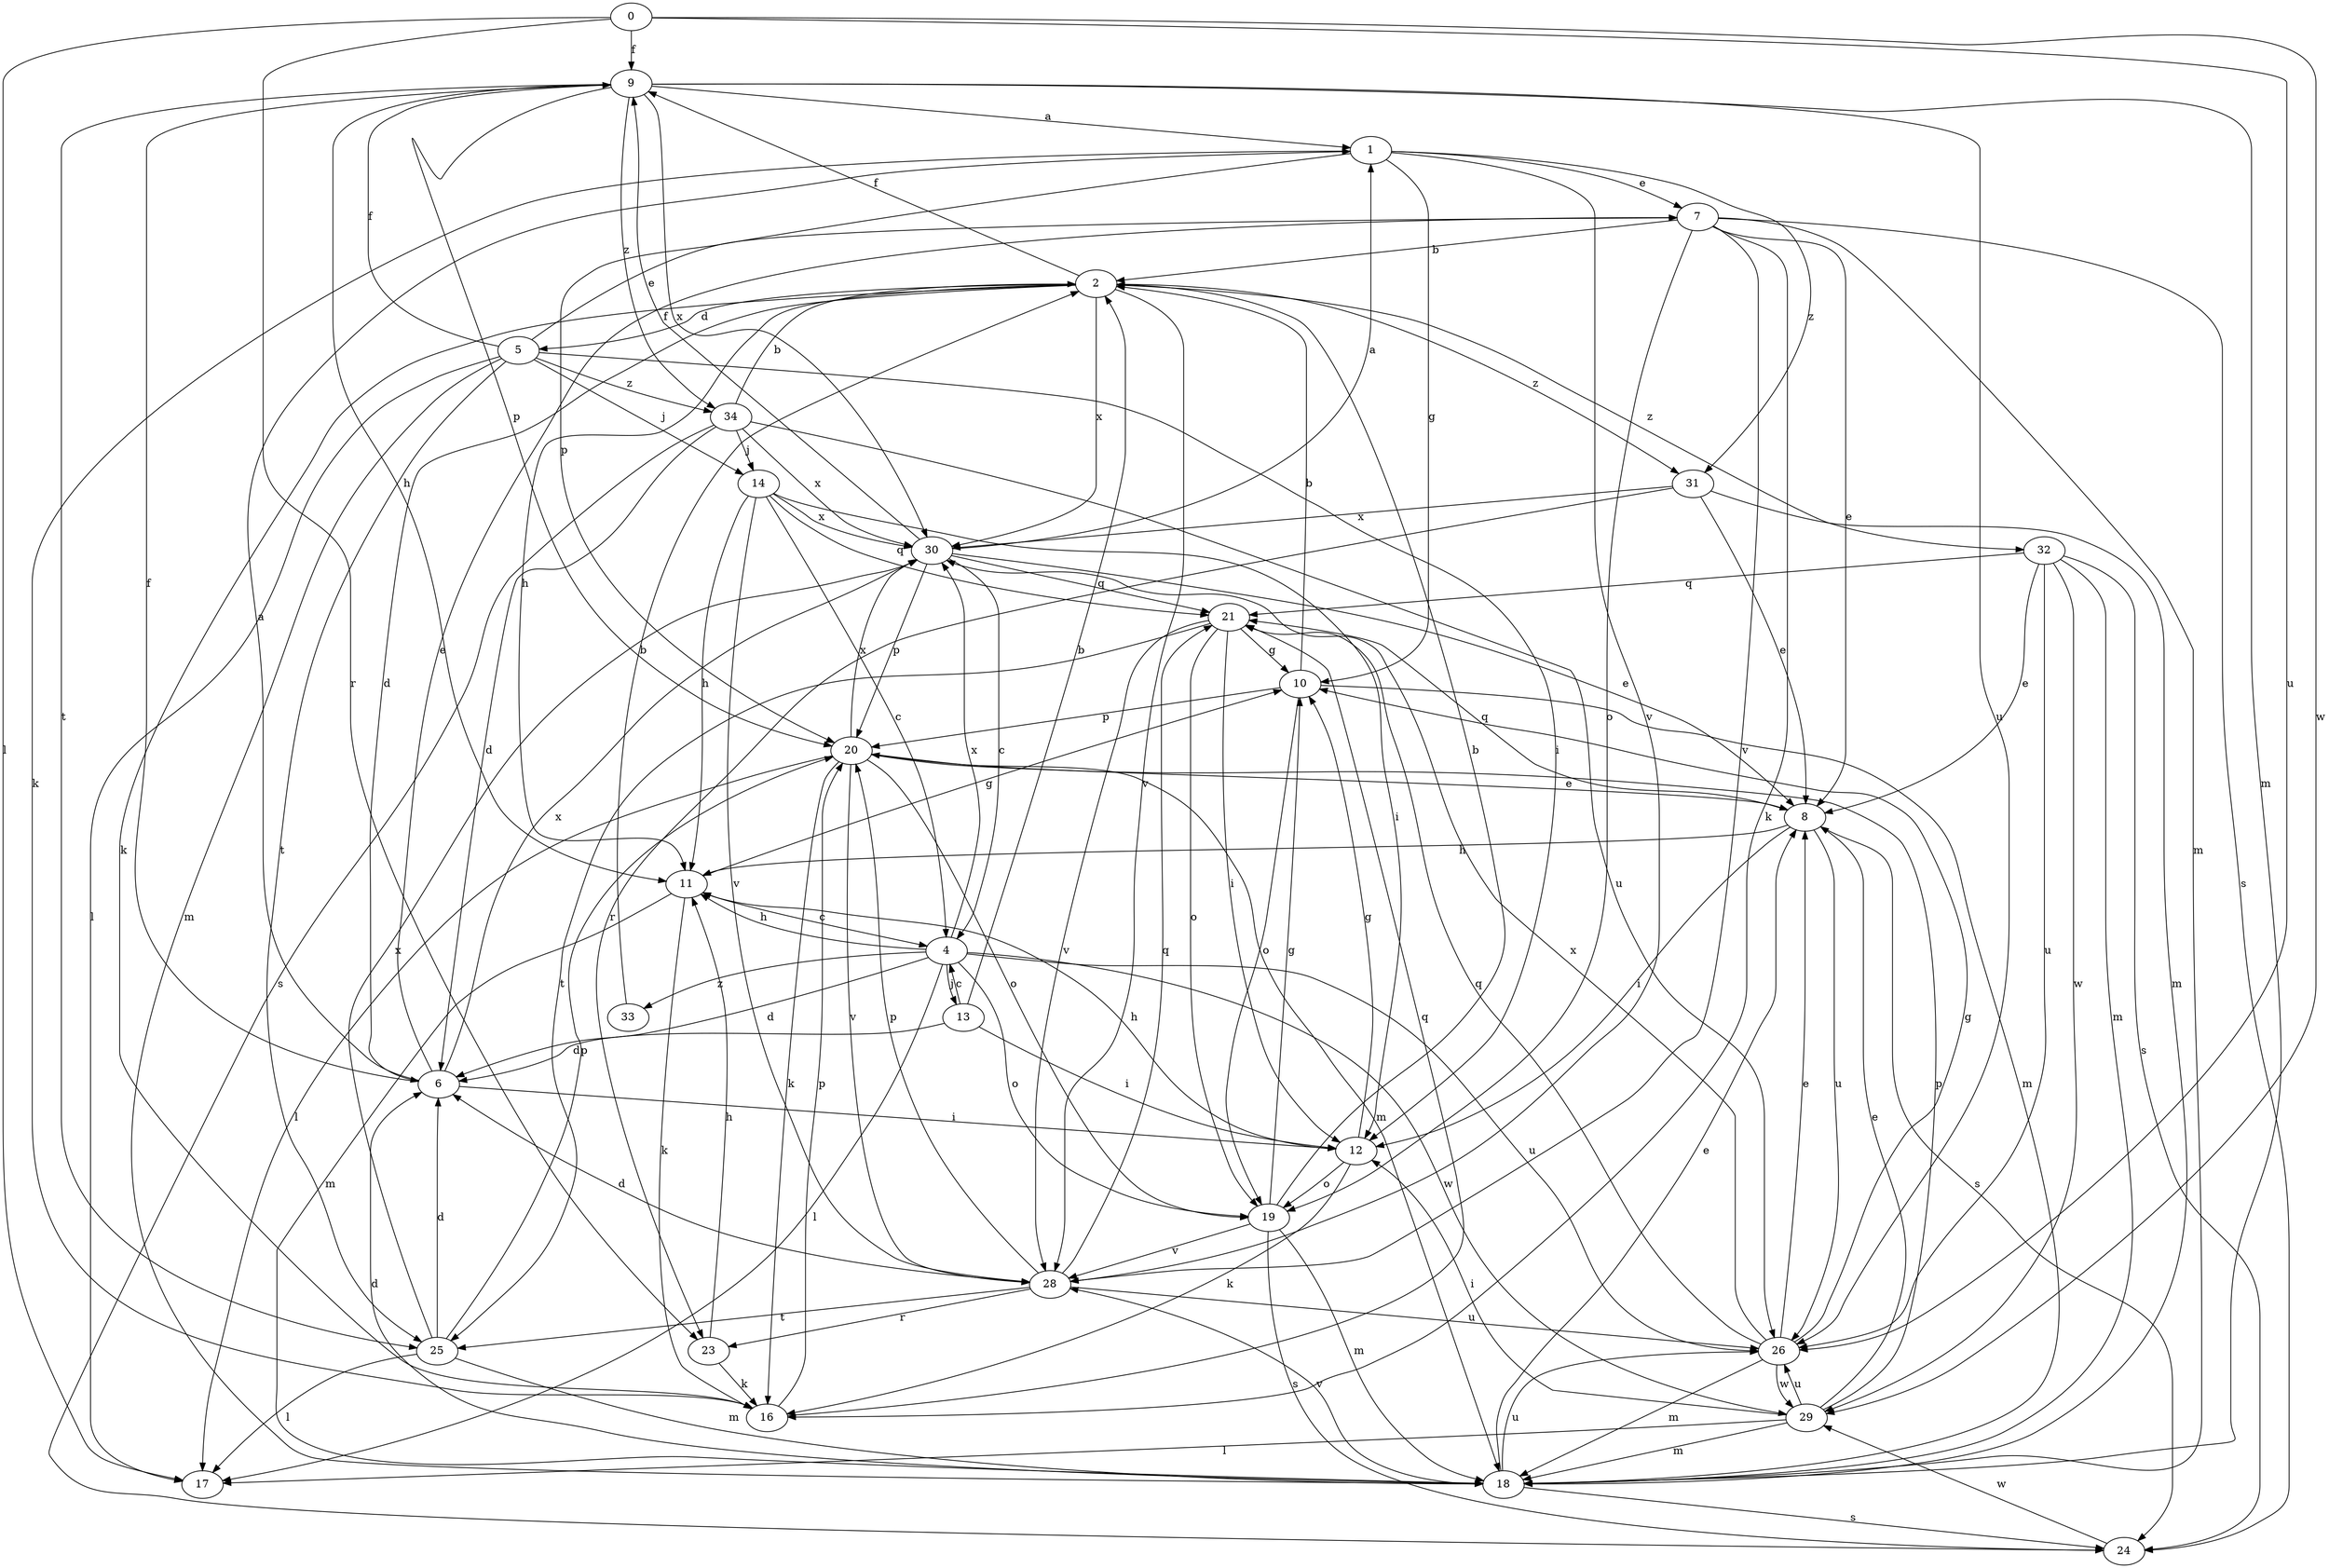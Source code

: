 strict digraph  {
0;
1;
2;
4;
5;
6;
7;
8;
9;
10;
11;
12;
13;
14;
16;
17;
18;
19;
20;
21;
23;
24;
25;
26;
28;
29;
30;
31;
32;
33;
34;
0 -> 9  [label=f];
0 -> 17  [label=l];
0 -> 23  [label=r];
0 -> 26  [label=u];
0 -> 29  [label=w];
1 -> 7  [label=e];
1 -> 10  [label=g];
1 -> 16  [label=k];
1 -> 20  [label=p];
1 -> 28  [label=v];
1 -> 31  [label=z];
2 -> 5  [label=d];
2 -> 6  [label=d];
2 -> 9  [label=f];
2 -> 11  [label=h];
2 -> 16  [label=k];
2 -> 28  [label=v];
2 -> 30  [label=x];
2 -> 31  [label=z];
2 -> 32  [label=z];
4 -> 6  [label=d];
4 -> 11  [label=h];
4 -> 13  [label=j];
4 -> 17  [label=l];
4 -> 19  [label=o];
4 -> 26  [label=u];
4 -> 29  [label=w];
4 -> 30  [label=x];
4 -> 33  [label=z];
5 -> 7  [label=e];
5 -> 9  [label=f];
5 -> 12  [label=i];
5 -> 14  [label=j];
5 -> 17  [label=l];
5 -> 18  [label=m];
5 -> 25  [label=t];
5 -> 34  [label=z];
6 -> 1  [label=a];
6 -> 7  [label=e];
6 -> 9  [label=f];
6 -> 12  [label=i];
6 -> 30  [label=x];
7 -> 2  [label=b];
7 -> 8  [label=e];
7 -> 16  [label=k];
7 -> 18  [label=m];
7 -> 19  [label=o];
7 -> 24  [label=s];
7 -> 28  [label=v];
8 -> 11  [label=h];
8 -> 12  [label=i];
8 -> 21  [label=q];
8 -> 24  [label=s];
8 -> 26  [label=u];
9 -> 1  [label=a];
9 -> 11  [label=h];
9 -> 18  [label=m];
9 -> 20  [label=p];
9 -> 25  [label=t];
9 -> 26  [label=u];
9 -> 30  [label=x];
9 -> 34  [label=z];
10 -> 2  [label=b];
10 -> 18  [label=m];
10 -> 19  [label=o];
10 -> 20  [label=p];
11 -> 4  [label=c];
11 -> 10  [label=g];
11 -> 16  [label=k];
11 -> 18  [label=m];
12 -> 10  [label=g];
12 -> 11  [label=h];
12 -> 16  [label=k];
12 -> 19  [label=o];
13 -> 2  [label=b];
13 -> 4  [label=c];
13 -> 6  [label=d];
13 -> 12  [label=i];
14 -> 4  [label=c];
14 -> 11  [label=h];
14 -> 12  [label=i];
14 -> 21  [label=q];
14 -> 28  [label=v];
14 -> 30  [label=x];
16 -> 20  [label=p];
16 -> 21  [label=q];
18 -> 6  [label=d];
18 -> 8  [label=e];
18 -> 24  [label=s];
18 -> 26  [label=u];
18 -> 28  [label=v];
19 -> 2  [label=b];
19 -> 10  [label=g];
19 -> 18  [label=m];
19 -> 24  [label=s];
19 -> 28  [label=v];
20 -> 8  [label=e];
20 -> 16  [label=k];
20 -> 17  [label=l];
20 -> 18  [label=m];
20 -> 19  [label=o];
20 -> 28  [label=v];
20 -> 30  [label=x];
21 -> 10  [label=g];
21 -> 12  [label=i];
21 -> 19  [label=o];
21 -> 25  [label=t];
21 -> 28  [label=v];
23 -> 11  [label=h];
23 -> 16  [label=k];
24 -> 29  [label=w];
25 -> 6  [label=d];
25 -> 17  [label=l];
25 -> 18  [label=m];
25 -> 20  [label=p];
25 -> 30  [label=x];
26 -> 8  [label=e];
26 -> 10  [label=g];
26 -> 18  [label=m];
26 -> 21  [label=q];
26 -> 29  [label=w];
26 -> 30  [label=x];
28 -> 6  [label=d];
28 -> 20  [label=p];
28 -> 21  [label=q];
28 -> 23  [label=r];
28 -> 25  [label=t];
28 -> 26  [label=u];
29 -> 8  [label=e];
29 -> 12  [label=i];
29 -> 17  [label=l];
29 -> 18  [label=m];
29 -> 20  [label=p];
29 -> 26  [label=u];
30 -> 1  [label=a];
30 -> 4  [label=c];
30 -> 8  [label=e];
30 -> 9  [label=f];
30 -> 20  [label=p];
30 -> 21  [label=q];
31 -> 8  [label=e];
31 -> 18  [label=m];
31 -> 23  [label=r];
31 -> 30  [label=x];
32 -> 8  [label=e];
32 -> 18  [label=m];
32 -> 21  [label=q];
32 -> 24  [label=s];
32 -> 26  [label=u];
32 -> 29  [label=w];
33 -> 2  [label=b];
34 -> 2  [label=b];
34 -> 6  [label=d];
34 -> 14  [label=j];
34 -> 24  [label=s];
34 -> 26  [label=u];
34 -> 30  [label=x];
}
